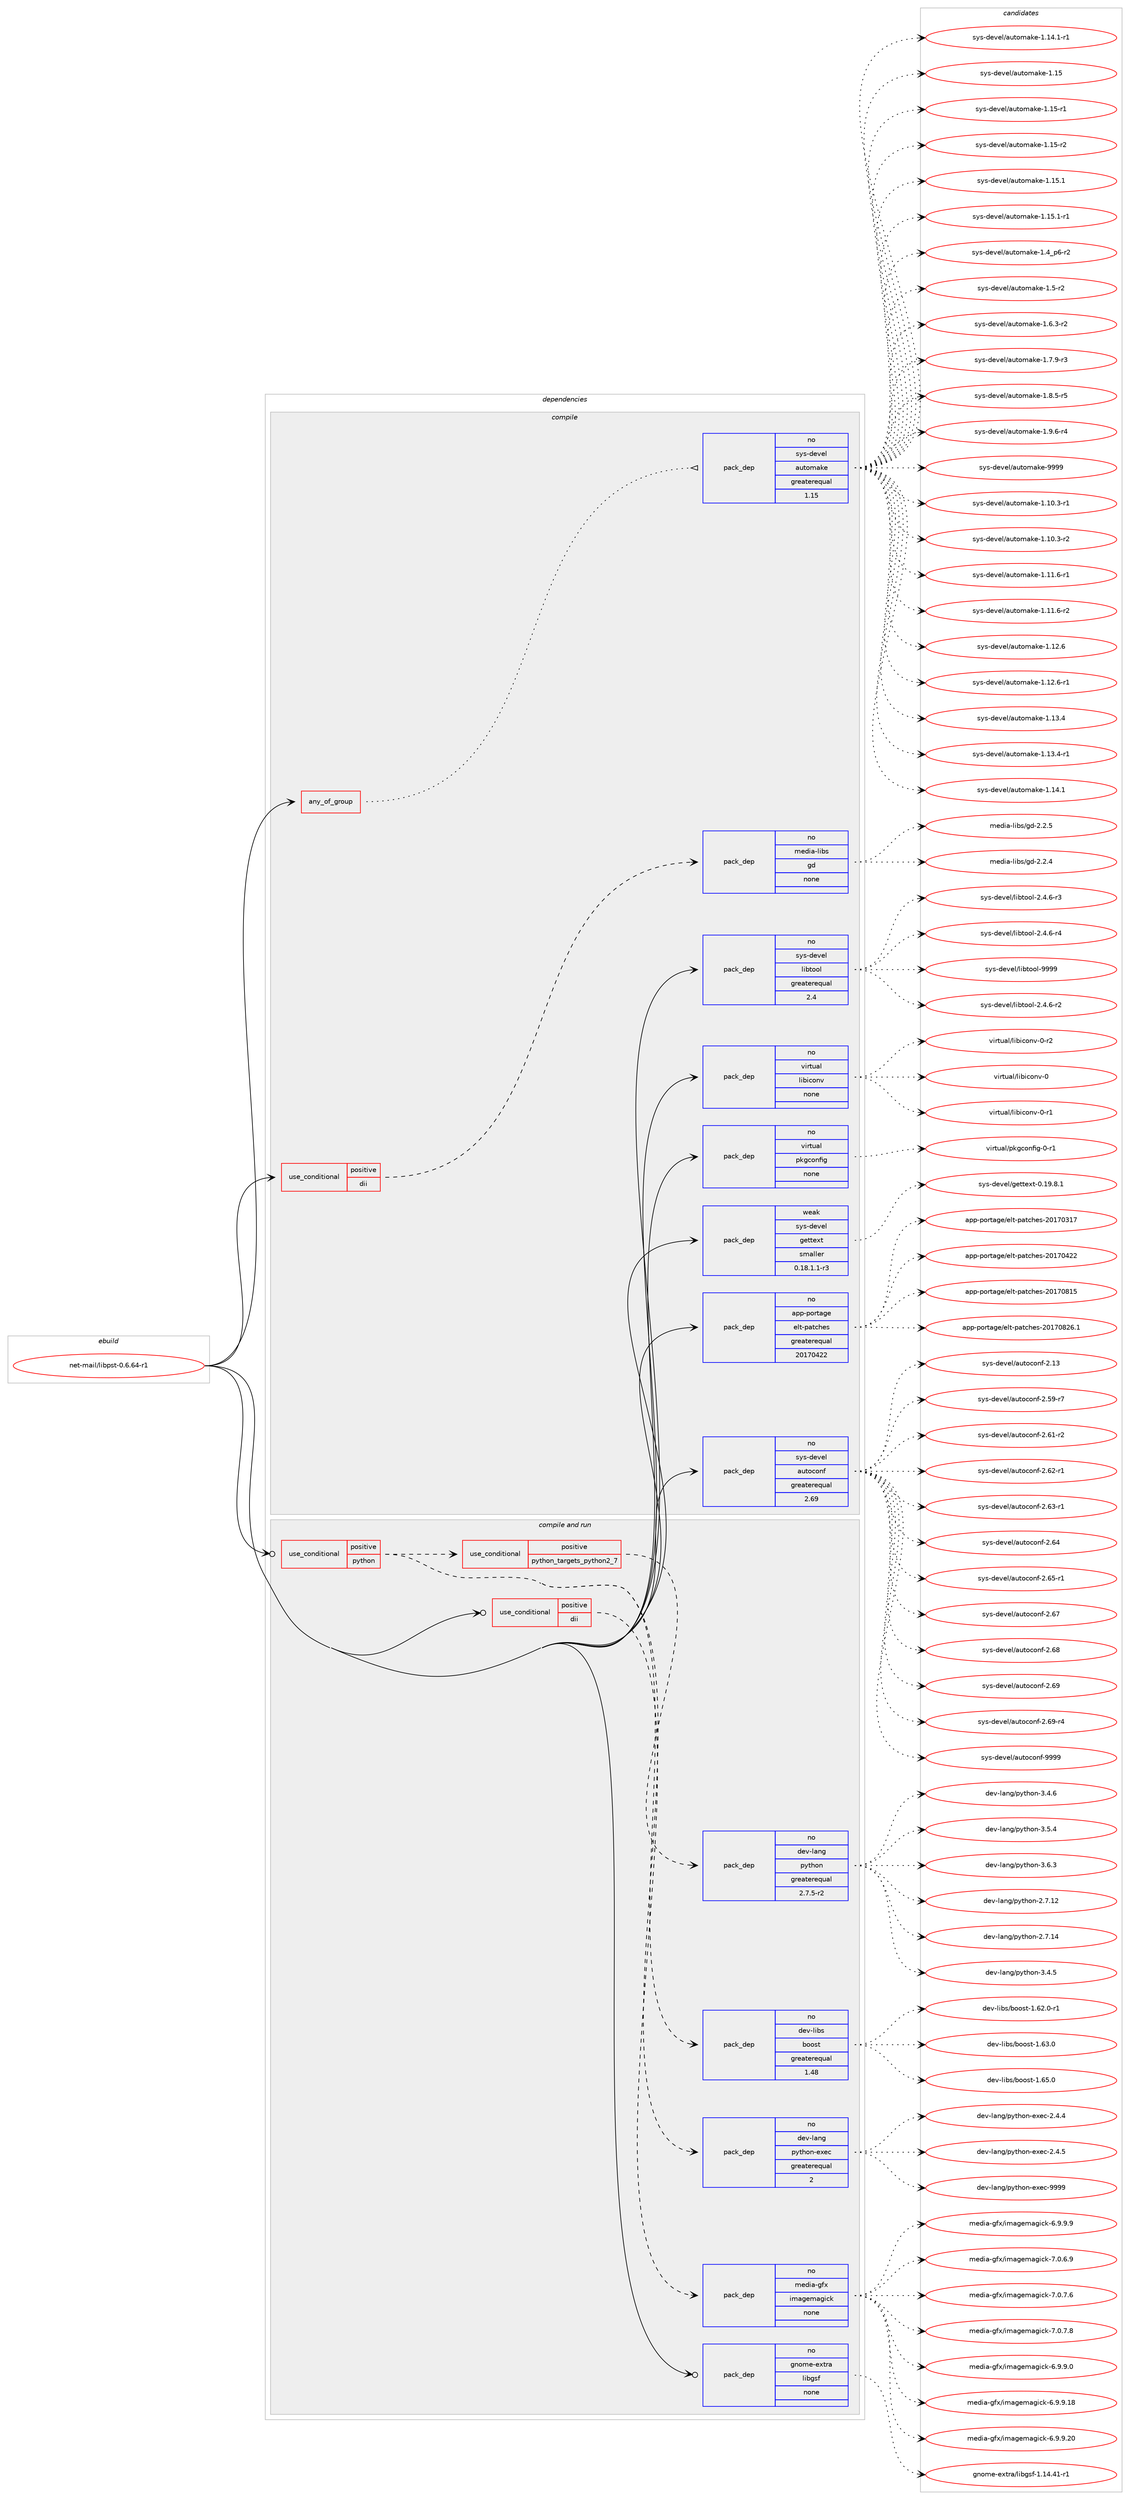 digraph prolog {

# *************
# Graph options
# *************

newrank=true;
concentrate=true;
compound=true;
graph [rankdir=LR,fontname=Helvetica,fontsize=10,ranksep=1.5];#, ranksep=2.5, nodesep=0.2];
edge  [arrowhead=vee];
node  [fontname=Helvetica,fontsize=10];

# **********
# The ebuild
# **********

subgraph cluster_leftcol {
color=gray;
rank=same;
label=<<i>ebuild</i>>;
id [label="net-mail/libpst-0.6.64-r1", color=red, width=4, href="../net-mail/libpst-0.6.64-r1.svg"];
}

# ****************
# The dependencies
# ****************

subgraph cluster_midcol {
color=gray;
label=<<i>dependencies</i>>;
subgraph cluster_compile {
fillcolor="#eeeeee";
style=filled;
label=<<i>compile</i>>;
subgraph any6914 {
dependency421586 [label=<<TABLE BORDER="0" CELLBORDER="1" CELLSPACING="0" CELLPADDING="4"><TR><TD CELLPADDING="10">any_of_group</TD></TR></TABLE>>, shape=none, color=red];subgraph pack310110 {
dependency421587 [label=<<TABLE BORDER="0" CELLBORDER="1" CELLSPACING="0" CELLPADDING="4" WIDTH="220"><TR><TD ROWSPAN="6" CELLPADDING="30">pack_dep</TD></TR><TR><TD WIDTH="110">no</TD></TR><TR><TD>sys-devel</TD></TR><TR><TD>automake</TD></TR><TR><TD>greaterequal</TD></TR><TR><TD>1.15</TD></TR></TABLE>>, shape=none, color=blue];
}
dependency421586:e -> dependency421587:w [weight=20,style="dotted",arrowhead="oinv"];
}
id:e -> dependency421586:w [weight=20,style="solid",arrowhead="vee"];
subgraph cond104370 {
dependency421588 [label=<<TABLE BORDER="0" CELLBORDER="1" CELLSPACING="0" CELLPADDING="4"><TR><TD ROWSPAN="3" CELLPADDING="10">use_conditional</TD></TR><TR><TD>positive</TD></TR><TR><TD>dii</TD></TR></TABLE>>, shape=none, color=red];
subgraph pack310111 {
dependency421589 [label=<<TABLE BORDER="0" CELLBORDER="1" CELLSPACING="0" CELLPADDING="4" WIDTH="220"><TR><TD ROWSPAN="6" CELLPADDING="30">pack_dep</TD></TR><TR><TD WIDTH="110">no</TD></TR><TR><TD>media-libs</TD></TR><TR><TD>gd</TD></TR><TR><TD>none</TD></TR><TR><TD></TD></TR></TABLE>>, shape=none, color=blue];
}
dependency421588:e -> dependency421589:w [weight=20,style="dashed",arrowhead="vee"];
}
id:e -> dependency421588:w [weight=20,style="solid",arrowhead="vee"];
subgraph pack310112 {
dependency421590 [label=<<TABLE BORDER="0" CELLBORDER="1" CELLSPACING="0" CELLPADDING="4" WIDTH="220"><TR><TD ROWSPAN="6" CELLPADDING="30">pack_dep</TD></TR><TR><TD WIDTH="110">no</TD></TR><TR><TD>app-portage</TD></TR><TR><TD>elt-patches</TD></TR><TR><TD>greaterequal</TD></TR><TR><TD>20170422</TD></TR></TABLE>>, shape=none, color=blue];
}
id:e -> dependency421590:w [weight=20,style="solid",arrowhead="vee"];
subgraph pack310113 {
dependency421591 [label=<<TABLE BORDER="0" CELLBORDER="1" CELLSPACING="0" CELLPADDING="4" WIDTH="220"><TR><TD ROWSPAN="6" CELLPADDING="30">pack_dep</TD></TR><TR><TD WIDTH="110">no</TD></TR><TR><TD>sys-devel</TD></TR><TR><TD>autoconf</TD></TR><TR><TD>greaterequal</TD></TR><TR><TD>2.69</TD></TR></TABLE>>, shape=none, color=blue];
}
id:e -> dependency421591:w [weight=20,style="solid",arrowhead="vee"];
subgraph pack310114 {
dependency421592 [label=<<TABLE BORDER="0" CELLBORDER="1" CELLSPACING="0" CELLPADDING="4" WIDTH="220"><TR><TD ROWSPAN="6" CELLPADDING="30">pack_dep</TD></TR><TR><TD WIDTH="110">no</TD></TR><TR><TD>sys-devel</TD></TR><TR><TD>libtool</TD></TR><TR><TD>greaterequal</TD></TR><TR><TD>2.4</TD></TR></TABLE>>, shape=none, color=blue];
}
id:e -> dependency421592:w [weight=20,style="solid",arrowhead="vee"];
subgraph pack310115 {
dependency421593 [label=<<TABLE BORDER="0" CELLBORDER="1" CELLSPACING="0" CELLPADDING="4" WIDTH="220"><TR><TD ROWSPAN="6" CELLPADDING="30">pack_dep</TD></TR><TR><TD WIDTH="110">no</TD></TR><TR><TD>virtual</TD></TR><TR><TD>libiconv</TD></TR><TR><TD>none</TD></TR><TR><TD></TD></TR></TABLE>>, shape=none, color=blue];
}
id:e -> dependency421593:w [weight=20,style="solid",arrowhead="vee"];
subgraph pack310116 {
dependency421594 [label=<<TABLE BORDER="0" CELLBORDER="1" CELLSPACING="0" CELLPADDING="4" WIDTH="220"><TR><TD ROWSPAN="6" CELLPADDING="30">pack_dep</TD></TR><TR><TD WIDTH="110">no</TD></TR><TR><TD>virtual</TD></TR><TR><TD>pkgconfig</TD></TR><TR><TD>none</TD></TR><TR><TD></TD></TR></TABLE>>, shape=none, color=blue];
}
id:e -> dependency421594:w [weight=20,style="solid",arrowhead="vee"];
subgraph pack310117 {
dependency421595 [label=<<TABLE BORDER="0" CELLBORDER="1" CELLSPACING="0" CELLPADDING="4" WIDTH="220"><TR><TD ROWSPAN="6" CELLPADDING="30">pack_dep</TD></TR><TR><TD WIDTH="110">weak</TD></TR><TR><TD>sys-devel</TD></TR><TR><TD>gettext</TD></TR><TR><TD>smaller</TD></TR><TR><TD>0.18.1.1-r3</TD></TR></TABLE>>, shape=none, color=blue];
}
id:e -> dependency421595:w [weight=20,style="solid",arrowhead="vee"];
}
subgraph cluster_compileandrun {
fillcolor="#eeeeee";
style=filled;
label=<<i>compile and run</i>>;
subgraph cond104371 {
dependency421596 [label=<<TABLE BORDER="0" CELLBORDER="1" CELLSPACING="0" CELLPADDING="4"><TR><TD ROWSPAN="3" CELLPADDING="10">use_conditional</TD></TR><TR><TD>positive</TD></TR><TR><TD>dii</TD></TR></TABLE>>, shape=none, color=red];
subgraph pack310118 {
dependency421597 [label=<<TABLE BORDER="0" CELLBORDER="1" CELLSPACING="0" CELLPADDING="4" WIDTH="220"><TR><TD ROWSPAN="6" CELLPADDING="30">pack_dep</TD></TR><TR><TD WIDTH="110">no</TD></TR><TR><TD>media-gfx</TD></TR><TR><TD>imagemagick</TD></TR><TR><TD>none</TD></TR><TR><TD></TD></TR></TABLE>>, shape=none, color=blue];
}
dependency421596:e -> dependency421597:w [weight=20,style="dashed",arrowhead="vee"];
}
id:e -> dependency421596:w [weight=20,style="solid",arrowhead="odotvee"];
subgraph cond104372 {
dependency421598 [label=<<TABLE BORDER="0" CELLBORDER="1" CELLSPACING="0" CELLPADDING="4"><TR><TD ROWSPAN="3" CELLPADDING="10">use_conditional</TD></TR><TR><TD>positive</TD></TR><TR><TD>python</TD></TR></TABLE>>, shape=none, color=red];
subgraph pack310119 {
dependency421599 [label=<<TABLE BORDER="0" CELLBORDER="1" CELLSPACING="0" CELLPADDING="4" WIDTH="220"><TR><TD ROWSPAN="6" CELLPADDING="30">pack_dep</TD></TR><TR><TD WIDTH="110">no</TD></TR><TR><TD>dev-libs</TD></TR><TR><TD>boost</TD></TR><TR><TD>greaterequal</TD></TR><TR><TD>1.48</TD></TR></TABLE>>, shape=none, color=blue];
}
dependency421598:e -> dependency421599:w [weight=20,style="dashed",arrowhead="vee"];
subgraph cond104373 {
dependency421600 [label=<<TABLE BORDER="0" CELLBORDER="1" CELLSPACING="0" CELLPADDING="4"><TR><TD ROWSPAN="3" CELLPADDING="10">use_conditional</TD></TR><TR><TD>positive</TD></TR><TR><TD>python_targets_python2_7</TD></TR></TABLE>>, shape=none, color=red];
subgraph pack310120 {
dependency421601 [label=<<TABLE BORDER="0" CELLBORDER="1" CELLSPACING="0" CELLPADDING="4" WIDTH="220"><TR><TD ROWSPAN="6" CELLPADDING="30">pack_dep</TD></TR><TR><TD WIDTH="110">no</TD></TR><TR><TD>dev-lang</TD></TR><TR><TD>python</TD></TR><TR><TD>greaterequal</TD></TR><TR><TD>2.7.5-r2</TD></TR></TABLE>>, shape=none, color=blue];
}
dependency421600:e -> dependency421601:w [weight=20,style="dashed",arrowhead="vee"];
}
dependency421598:e -> dependency421600:w [weight=20,style="dashed",arrowhead="vee"];
subgraph pack310121 {
dependency421602 [label=<<TABLE BORDER="0" CELLBORDER="1" CELLSPACING="0" CELLPADDING="4" WIDTH="220"><TR><TD ROWSPAN="6" CELLPADDING="30">pack_dep</TD></TR><TR><TD WIDTH="110">no</TD></TR><TR><TD>dev-lang</TD></TR><TR><TD>python-exec</TD></TR><TR><TD>greaterequal</TD></TR><TR><TD>2</TD></TR></TABLE>>, shape=none, color=blue];
}
dependency421598:e -> dependency421602:w [weight=20,style="dashed",arrowhead="vee"];
}
id:e -> dependency421598:w [weight=20,style="solid",arrowhead="odotvee"];
subgraph pack310122 {
dependency421603 [label=<<TABLE BORDER="0" CELLBORDER="1" CELLSPACING="0" CELLPADDING="4" WIDTH="220"><TR><TD ROWSPAN="6" CELLPADDING="30">pack_dep</TD></TR><TR><TD WIDTH="110">no</TD></TR><TR><TD>gnome-extra</TD></TR><TR><TD>libgsf</TD></TR><TR><TD>none</TD></TR><TR><TD></TD></TR></TABLE>>, shape=none, color=blue];
}
id:e -> dependency421603:w [weight=20,style="solid",arrowhead="odotvee"];
}
subgraph cluster_run {
fillcolor="#eeeeee";
style=filled;
label=<<i>run</i>>;
}
}

# **************
# The candidates
# **************

subgraph cluster_choices {
rank=same;
color=gray;
label=<<i>candidates</i>>;

subgraph choice310110 {
color=black;
nodesep=1;
choice11512111545100101118101108479711711611110997107101454946494846514511449 [label="sys-devel/automake-1.10.3-r1", color=red, width=4,href="../sys-devel/automake-1.10.3-r1.svg"];
choice11512111545100101118101108479711711611110997107101454946494846514511450 [label="sys-devel/automake-1.10.3-r2", color=red, width=4,href="../sys-devel/automake-1.10.3-r2.svg"];
choice11512111545100101118101108479711711611110997107101454946494946544511449 [label="sys-devel/automake-1.11.6-r1", color=red, width=4,href="../sys-devel/automake-1.11.6-r1.svg"];
choice11512111545100101118101108479711711611110997107101454946494946544511450 [label="sys-devel/automake-1.11.6-r2", color=red, width=4,href="../sys-devel/automake-1.11.6-r2.svg"];
choice1151211154510010111810110847971171161111099710710145494649504654 [label="sys-devel/automake-1.12.6", color=red, width=4,href="../sys-devel/automake-1.12.6.svg"];
choice11512111545100101118101108479711711611110997107101454946495046544511449 [label="sys-devel/automake-1.12.6-r1", color=red, width=4,href="../sys-devel/automake-1.12.6-r1.svg"];
choice1151211154510010111810110847971171161111099710710145494649514652 [label="sys-devel/automake-1.13.4", color=red, width=4,href="../sys-devel/automake-1.13.4.svg"];
choice11512111545100101118101108479711711611110997107101454946495146524511449 [label="sys-devel/automake-1.13.4-r1", color=red, width=4,href="../sys-devel/automake-1.13.4-r1.svg"];
choice1151211154510010111810110847971171161111099710710145494649524649 [label="sys-devel/automake-1.14.1", color=red, width=4,href="../sys-devel/automake-1.14.1.svg"];
choice11512111545100101118101108479711711611110997107101454946495246494511449 [label="sys-devel/automake-1.14.1-r1", color=red, width=4,href="../sys-devel/automake-1.14.1-r1.svg"];
choice115121115451001011181011084797117116111109971071014549464953 [label="sys-devel/automake-1.15", color=red, width=4,href="../sys-devel/automake-1.15.svg"];
choice1151211154510010111810110847971171161111099710710145494649534511449 [label="sys-devel/automake-1.15-r1", color=red, width=4,href="../sys-devel/automake-1.15-r1.svg"];
choice1151211154510010111810110847971171161111099710710145494649534511450 [label="sys-devel/automake-1.15-r2", color=red, width=4,href="../sys-devel/automake-1.15-r2.svg"];
choice1151211154510010111810110847971171161111099710710145494649534649 [label="sys-devel/automake-1.15.1", color=red, width=4,href="../sys-devel/automake-1.15.1.svg"];
choice11512111545100101118101108479711711611110997107101454946495346494511449 [label="sys-devel/automake-1.15.1-r1", color=red, width=4,href="../sys-devel/automake-1.15.1-r1.svg"];
choice115121115451001011181011084797117116111109971071014549465295112544511450 [label="sys-devel/automake-1.4_p6-r2", color=red, width=4,href="../sys-devel/automake-1.4_p6-r2.svg"];
choice11512111545100101118101108479711711611110997107101454946534511450 [label="sys-devel/automake-1.5-r2", color=red, width=4,href="../sys-devel/automake-1.5-r2.svg"];
choice115121115451001011181011084797117116111109971071014549465446514511450 [label="sys-devel/automake-1.6.3-r2", color=red, width=4,href="../sys-devel/automake-1.6.3-r2.svg"];
choice115121115451001011181011084797117116111109971071014549465546574511451 [label="sys-devel/automake-1.7.9-r3", color=red, width=4,href="../sys-devel/automake-1.7.9-r3.svg"];
choice115121115451001011181011084797117116111109971071014549465646534511453 [label="sys-devel/automake-1.8.5-r5", color=red, width=4,href="../sys-devel/automake-1.8.5-r5.svg"];
choice115121115451001011181011084797117116111109971071014549465746544511452 [label="sys-devel/automake-1.9.6-r4", color=red, width=4,href="../sys-devel/automake-1.9.6-r4.svg"];
choice115121115451001011181011084797117116111109971071014557575757 [label="sys-devel/automake-9999", color=red, width=4,href="../sys-devel/automake-9999.svg"];
dependency421587:e -> choice11512111545100101118101108479711711611110997107101454946494846514511449:w [style=dotted,weight="100"];
dependency421587:e -> choice11512111545100101118101108479711711611110997107101454946494846514511450:w [style=dotted,weight="100"];
dependency421587:e -> choice11512111545100101118101108479711711611110997107101454946494946544511449:w [style=dotted,weight="100"];
dependency421587:e -> choice11512111545100101118101108479711711611110997107101454946494946544511450:w [style=dotted,weight="100"];
dependency421587:e -> choice1151211154510010111810110847971171161111099710710145494649504654:w [style=dotted,weight="100"];
dependency421587:e -> choice11512111545100101118101108479711711611110997107101454946495046544511449:w [style=dotted,weight="100"];
dependency421587:e -> choice1151211154510010111810110847971171161111099710710145494649514652:w [style=dotted,weight="100"];
dependency421587:e -> choice11512111545100101118101108479711711611110997107101454946495146524511449:w [style=dotted,weight="100"];
dependency421587:e -> choice1151211154510010111810110847971171161111099710710145494649524649:w [style=dotted,weight="100"];
dependency421587:e -> choice11512111545100101118101108479711711611110997107101454946495246494511449:w [style=dotted,weight="100"];
dependency421587:e -> choice115121115451001011181011084797117116111109971071014549464953:w [style=dotted,weight="100"];
dependency421587:e -> choice1151211154510010111810110847971171161111099710710145494649534511449:w [style=dotted,weight="100"];
dependency421587:e -> choice1151211154510010111810110847971171161111099710710145494649534511450:w [style=dotted,weight="100"];
dependency421587:e -> choice1151211154510010111810110847971171161111099710710145494649534649:w [style=dotted,weight="100"];
dependency421587:e -> choice11512111545100101118101108479711711611110997107101454946495346494511449:w [style=dotted,weight="100"];
dependency421587:e -> choice115121115451001011181011084797117116111109971071014549465295112544511450:w [style=dotted,weight="100"];
dependency421587:e -> choice11512111545100101118101108479711711611110997107101454946534511450:w [style=dotted,weight="100"];
dependency421587:e -> choice115121115451001011181011084797117116111109971071014549465446514511450:w [style=dotted,weight="100"];
dependency421587:e -> choice115121115451001011181011084797117116111109971071014549465546574511451:w [style=dotted,weight="100"];
dependency421587:e -> choice115121115451001011181011084797117116111109971071014549465646534511453:w [style=dotted,weight="100"];
dependency421587:e -> choice115121115451001011181011084797117116111109971071014549465746544511452:w [style=dotted,weight="100"];
dependency421587:e -> choice115121115451001011181011084797117116111109971071014557575757:w [style=dotted,weight="100"];
}
subgraph choice310111 {
color=black;
nodesep=1;
choice10910110010597451081059811547103100455046504652 [label="media-libs/gd-2.2.4", color=red, width=4,href="../media-libs/gd-2.2.4.svg"];
choice10910110010597451081059811547103100455046504653 [label="media-libs/gd-2.2.5", color=red, width=4,href="../media-libs/gd-2.2.5.svg"];
dependency421589:e -> choice10910110010597451081059811547103100455046504652:w [style=dotted,weight="100"];
dependency421589:e -> choice10910110010597451081059811547103100455046504653:w [style=dotted,weight="100"];
}
subgraph choice310112 {
color=black;
nodesep=1;
choice97112112451121111141169710310147101108116451129711699104101115455048495548514955 [label="app-portage/elt-patches-20170317", color=red, width=4,href="../app-portage/elt-patches-20170317.svg"];
choice97112112451121111141169710310147101108116451129711699104101115455048495548525050 [label="app-portage/elt-patches-20170422", color=red, width=4,href="../app-portage/elt-patches-20170422.svg"];
choice97112112451121111141169710310147101108116451129711699104101115455048495548564953 [label="app-portage/elt-patches-20170815", color=red, width=4,href="../app-portage/elt-patches-20170815.svg"];
choice971121124511211111411697103101471011081164511297116991041011154550484955485650544649 [label="app-portage/elt-patches-20170826.1", color=red, width=4,href="../app-portage/elt-patches-20170826.1.svg"];
dependency421590:e -> choice97112112451121111141169710310147101108116451129711699104101115455048495548514955:w [style=dotted,weight="100"];
dependency421590:e -> choice97112112451121111141169710310147101108116451129711699104101115455048495548525050:w [style=dotted,weight="100"];
dependency421590:e -> choice97112112451121111141169710310147101108116451129711699104101115455048495548564953:w [style=dotted,weight="100"];
dependency421590:e -> choice971121124511211111411697103101471011081164511297116991041011154550484955485650544649:w [style=dotted,weight="100"];
}
subgraph choice310113 {
color=black;
nodesep=1;
choice115121115451001011181011084797117116111991111101024550464951 [label="sys-devel/autoconf-2.13", color=red, width=4,href="../sys-devel/autoconf-2.13.svg"];
choice1151211154510010111810110847971171161119911111010245504653574511455 [label="sys-devel/autoconf-2.59-r7", color=red, width=4,href="../sys-devel/autoconf-2.59-r7.svg"];
choice1151211154510010111810110847971171161119911111010245504654494511450 [label="sys-devel/autoconf-2.61-r2", color=red, width=4,href="../sys-devel/autoconf-2.61-r2.svg"];
choice1151211154510010111810110847971171161119911111010245504654504511449 [label="sys-devel/autoconf-2.62-r1", color=red, width=4,href="../sys-devel/autoconf-2.62-r1.svg"];
choice1151211154510010111810110847971171161119911111010245504654514511449 [label="sys-devel/autoconf-2.63-r1", color=red, width=4,href="../sys-devel/autoconf-2.63-r1.svg"];
choice115121115451001011181011084797117116111991111101024550465452 [label="sys-devel/autoconf-2.64", color=red, width=4,href="../sys-devel/autoconf-2.64.svg"];
choice1151211154510010111810110847971171161119911111010245504654534511449 [label="sys-devel/autoconf-2.65-r1", color=red, width=4,href="../sys-devel/autoconf-2.65-r1.svg"];
choice115121115451001011181011084797117116111991111101024550465455 [label="sys-devel/autoconf-2.67", color=red, width=4,href="../sys-devel/autoconf-2.67.svg"];
choice115121115451001011181011084797117116111991111101024550465456 [label="sys-devel/autoconf-2.68", color=red, width=4,href="../sys-devel/autoconf-2.68.svg"];
choice115121115451001011181011084797117116111991111101024550465457 [label="sys-devel/autoconf-2.69", color=red, width=4,href="../sys-devel/autoconf-2.69.svg"];
choice1151211154510010111810110847971171161119911111010245504654574511452 [label="sys-devel/autoconf-2.69-r4", color=red, width=4,href="../sys-devel/autoconf-2.69-r4.svg"];
choice115121115451001011181011084797117116111991111101024557575757 [label="sys-devel/autoconf-9999", color=red, width=4,href="../sys-devel/autoconf-9999.svg"];
dependency421591:e -> choice115121115451001011181011084797117116111991111101024550464951:w [style=dotted,weight="100"];
dependency421591:e -> choice1151211154510010111810110847971171161119911111010245504653574511455:w [style=dotted,weight="100"];
dependency421591:e -> choice1151211154510010111810110847971171161119911111010245504654494511450:w [style=dotted,weight="100"];
dependency421591:e -> choice1151211154510010111810110847971171161119911111010245504654504511449:w [style=dotted,weight="100"];
dependency421591:e -> choice1151211154510010111810110847971171161119911111010245504654514511449:w [style=dotted,weight="100"];
dependency421591:e -> choice115121115451001011181011084797117116111991111101024550465452:w [style=dotted,weight="100"];
dependency421591:e -> choice1151211154510010111810110847971171161119911111010245504654534511449:w [style=dotted,weight="100"];
dependency421591:e -> choice115121115451001011181011084797117116111991111101024550465455:w [style=dotted,weight="100"];
dependency421591:e -> choice115121115451001011181011084797117116111991111101024550465456:w [style=dotted,weight="100"];
dependency421591:e -> choice115121115451001011181011084797117116111991111101024550465457:w [style=dotted,weight="100"];
dependency421591:e -> choice1151211154510010111810110847971171161119911111010245504654574511452:w [style=dotted,weight="100"];
dependency421591:e -> choice115121115451001011181011084797117116111991111101024557575757:w [style=dotted,weight="100"];
}
subgraph choice310114 {
color=black;
nodesep=1;
choice1151211154510010111810110847108105981161111111084550465246544511450 [label="sys-devel/libtool-2.4.6-r2", color=red, width=4,href="../sys-devel/libtool-2.4.6-r2.svg"];
choice1151211154510010111810110847108105981161111111084550465246544511451 [label="sys-devel/libtool-2.4.6-r3", color=red, width=4,href="../sys-devel/libtool-2.4.6-r3.svg"];
choice1151211154510010111810110847108105981161111111084550465246544511452 [label="sys-devel/libtool-2.4.6-r4", color=red, width=4,href="../sys-devel/libtool-2.4.6-r4.svg"];
choice1151211154510010111810110847108105981161111111084557575757 [label="sys-devel/libtool-9999", color=red, width=4,href="../sys-devel/libtool-9999.svg"];
dependency421592:e -> choice1151211154510010111810110847108105981161111111084550465246544511450:w [style=dotted,weight="100"];
dependency421592:e -> choice1151211154510010111810110847108105981161111111084550465246544511451:w [style=dotted,weight="100"];
dependency421592:e -> choice1151211154510010111810110847108105981161111111084550465246544511452:w [style=dotted,weight="100"];
dependency421592:e -> choice1151211154510010111810110847108105981161111111084557575757:w [style=dotted,weight="100"];
}
subgraph choice310115 {
color=black;
nodesep=1;
choice118105114116117971084710810598105991111101184548 [label="virtual/libiconv-0", color=red, width=4,href="../virtual/libiconv-0.svg"];
choice1181051141161179710847108105981059911111011845484511449 [label="virtual/libiconv-0-r1", color=red, width=4,href="../virtual/libiconv-0-r1.svg"];
choice1181051141161179710847108105981059911111011845484511450 [label="virtual/libiconv-0-r2", color=red, width=4,href="../virtual/libiconv-0-r2.svg"];
dependency421593:e -> choice118105114116117971084710810598105991111101184548:w [style=dotted,weight="100"];
dependency421593:e -> choice1181051141161179710847108105981059911111011845484511449:w [style=dotted,weight="100"];
dependency421593:e -> choice1181051141161179710847108105981059911111011845484511450:w [style=dotted,weight="100"];
}
subgraph choice310116 {
color=black;
nodesep=1;
choice11810511411611797108471121071039911111010210510345484511449 [label="virtual/pkgconfig-0-r1", color=red, width=4,href="../virtual/pkgconfig-0-r1.svg"];
dependency421594:e -> choice11810511411611797108471121071039911111010210510345484511449:w [style=dotted,weight="100"];
}
subgraph choice310117 {
color=black;
nodesep=1;
choice1151211154510010111810110847103101116116101120116454846495746564649 [label="sys-devel/gettext-0.19.8.1", color=red, width=4,href="../sys-devel/gettext-0.19.8.1.svg"];
dependency421595:e -> choice1151211154510010111810110847103101116116101120116454846495746564649:w [style=dotted,weight="100"];
}
subgraph choice310118 {
color=black;
nodesep=1;
choice1091011001059745103102120471051099710310110997103105991074554465746574648 [label="media-gfx/imagemagick-6.9.9.0", color=red, width=4,href="../media-gfx/imagemagick-6.9.9.0.svg"];
choice109101100105974510310212047105109971031011099710310599107455446574657464956 [label="media-gfx/imagemagick-6.9.9.18", color=red, width=4,href="../media-gfx/imagemagick-6.9.9.18.svg"];
choice109101100105974510310212047105109971031011099710310599107455446574657465048 [label="media-gfx/imagemagick-6.9.9.20", color=red, width=4,href="../media-gfx/imagemagick-6.9.9.20.svg"];
choice1091011001059745103102120471051099710310110997103105991074554465746574657 [label="media-gfx/imagemagick-6.9.9.9", color=red, width=4,href="../media-gfx/imagemagick-6.9.9.9.svg"];
choice1091011001059745103102120471051099710310110997103105991074555464846544657 [label="media-gfx/imagemagick-7.0.6.9", color=red, width=4,href="../media-gfx/imagemagick-7.0.6.9.svg"];
choice1091011001059745103102120471051099710310110997103105991074555464846554654 [label="media-gfx/imagemagick-7.0.7.6", color=red, width=4,href="../media-gfx/imagemagick-7.0.7.6.svg"];
choice1091011001059745103102120471051099710310110997103105991074555464846554656 [label="media-gfx/imagemagick-7.0.7.8", color=red, width=4,href="../media-gfx/imagemagick-7.0.7.8.svg"];
dependency421597:e -> choice1091011001059745103102120471051099710310110997103105991074554465746574648:w [style=dotted,weight="100"];
dependency421597:e -> choice109101100105974510310212047105109971031011099710310599107455446574657464956:w [style=dotted,weight="100"];
dependency421597:e -> choice109101100105974510310212047105109971031011099710310599107455446574657465048:w [style=dotted,weight="100"];
dependency421597:e -> choice1091011001059745103102120471051099710310110997103105991074554465746574657:w [style=dotted,weight="100"];
dependency421597:e -> choice1091011001059745103102120471051099710310110997103105991074555464846544657:w [style=dotted,weight="100"];
dependency421597:e -> choice1091011001059745103102120471051099710310110997103105991074555464846554654:w [style=dotted,weight="100"];
dependency421597:e -> choice1091011001059745103102120471051099710310110997103105991074555464846554656:w [style=dotted,weight="100"];
}
subgraph choice310119 {
color=black;
nodesep=1;
choice10010111845108105981154798111111115116454946545046484511449 [label="dev-libs/boost-1.62.0-r1", color=red, width=4,href="../dev-libs/boost-1.62.0-r1.svg"];
choice1001011184510810598115479811111111511645494654514648 [label="dev-libs/boost-1.63.0", color=red, width=4,href="../dev-libs/boost-1.63.0.svg"];
choice1001011184510810598115479811111111511645494654534648 [label="dev-libs/boost-1.65.0", color=red, width=4,href="../dev-libs/boost-1.65.0.svg"];
dependency421599:e -> choice10010111845108105981154798111111115116454946545046484511449:w [style=dotted,weight="100"];
dependency421599:e -> choice1001011184510810598115479811111111511645494654514648:w [style=dotted,weight="100"];
dependency421599:e -> choice1001011184510810598115479811111111511645494654534648:w [style=dotted,weight="100"];
}
subgraph choice310120 {
color=black;
nodesep=1;
choice10010111845108971101034711212111610411111045504655464950 [label="dev-lang/python-2.7.12", color=red, width=4,href="../dev-lang/python-2.7.12.svg"];
choice10010111845108971101034711212111610411111045504655464952 [label="dev-lang/python-2.7.14", color=red, width=4,href="../dev-lang/python-2.7.14.svg"];
choice100101118451089711010347112121116104111110455146524653 [label="dev-lang/python-3.4.5", color=red, width=4,href="../dev-lang/python-3.4.5.svg"];
choice100101118451089711010347112121116104111110455146524654 [label="dev-lang/python-3.4.6", color=red, width=4,href="../dev-lang/python-3.4.6.svg"];
choice100101118451089711010347112121116104111110455146534652 [label="dev-lang/python-3.5.4", color=red, width=4,href="../dev-lang/python-3.5.4.svg"];
choice100101118451089711010347112121116104111110455146544651 [label="dev-lang/python-3.6.3", color=red, width=4,href="../dev-lang/python-3.6.3.svg"];
dependency421601:e -> choice10010111845108971101034711212111610411111045504655464950:w [style=dotted,weight="100"];
dependency421601:e -> choice10010111845108971101034711212111610411111045504655464952:w [style=dotted,weight="100"];
dependency421601:e -> choice100101118451089711010347112121116104111110455146524653:w [style=dotted,weight="100"];
dependency421601:e -> choice100101118451089711010347112121116104111110455146524654:w [style=dotted,weight="100"];
dependency421601:e -> choice100101118451089711010347112121116104111110455146534652:w [style=dotted,weight="100"];
dependency421601:e -> choice100101118451089711010347112121116104111110455146544651:w [style=dotted,weight="100"];
}
subgraph choice310121 {
color=black;
nodesep=1;
choice1001011184510897110103471121211161041111104510112010199455046524652 [label="dev-lang/python-exec-2.4.4", color=red, width=4,href="../dev-lang/python-exec-2.4.4.svg"];
choice1001011184510897110103471121211161041111104510112010199455046524653 [label="dev-lang/python-exec-2.4.5", color=red, width=4,href="../dev-lang/python-exec-2.4.5.svg"];
choice10010111845108971101034711212111610411111045101120101994557575757 [label="dev-lang/python-exec-9999", color=red, width=4,href="../dev-lang/python-exec-9999.svg"];
dependency421602:e -> choice1001011184510897110103471121211161041111104510112010199455046524652:w [style=dotted,weight="100"];
dependency421602:e -> choice1001011184510897110103471121211161041111104510112010199455046524653:w [style=dotted,weight="100"];
dependency421602:e -> choice10010111845108971101034711212111610411111045101120101994557575757:w [style=dotted,weight="100"];
}
subgraph choice310122 {
color=black;
nodesep=1;
choice1031101111091014510112011611497471081059810311510245494649524652494511449 [label="gnome-extra/libgsf-1.14.41-r1", color=red, width=4,href="../gnome-extra/libgsf-1.14.41-r1.svg"];
dependency421603:e -> choice1031101111091014510112011611497471081059810311510245494649524652494511449:w [style=dotted,weight="100"];
}
}

}
